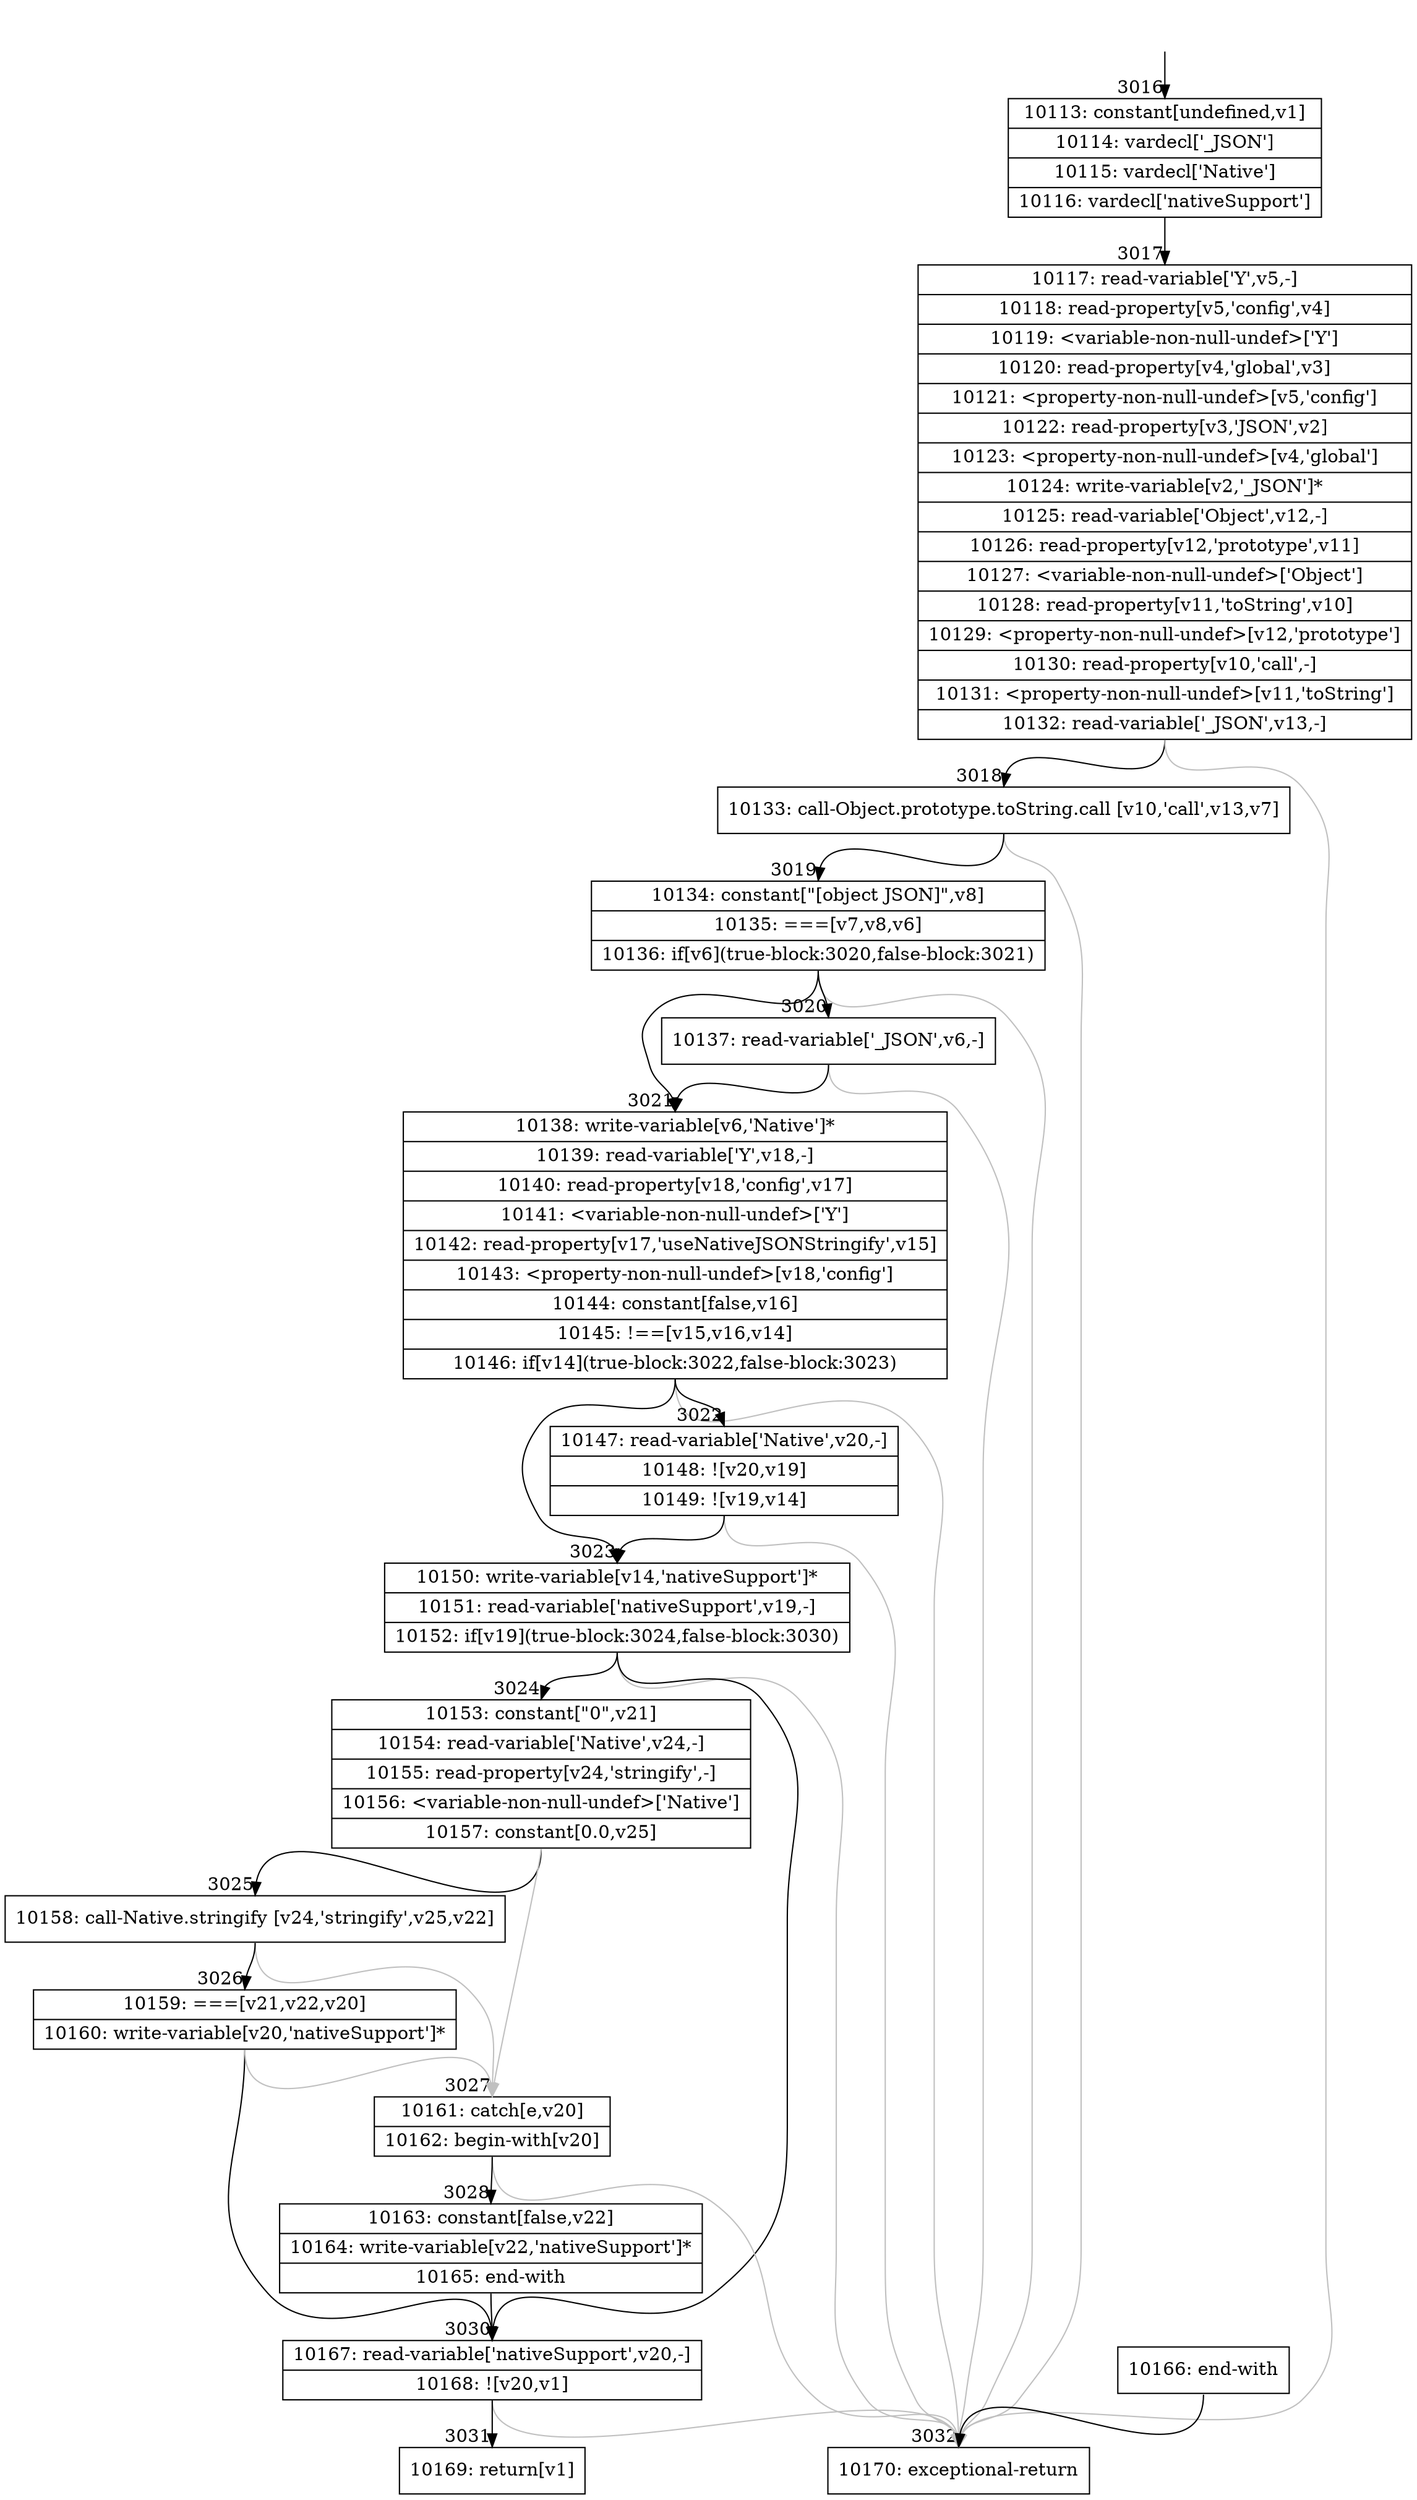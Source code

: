 digraph {
rankdir="TD"
BB_entry160[shape=none,label=""];
BB_entry160 -> BB3016 [tailport=s, headport=n, headlabel="    3016"]
BB3016 [shape=record label="{10113: constant[undefined,v1]|10114: vardecl['_JSON']|10115: vardecl['Native']|10116: vardecl['nativeSupport']}" ] 
BB3016 -> BB3017 [tailport=s, headport=n, headlabel="      3017"]
BB3017 [shape=record label="{10117: read-variable['Y',v5,-]|10118: read-property[v5,'config',v4]|10119: \<variable-non-null-undef\>['Y']|10120: read-property[v4,'global',v3]|10121: \<property-non-null-undef\>[v5,'config']|10122: read-property[v3,'JSON',v2]|10123: \<property-non-null-undef\>[v4,'global']|10124: write-variable[v2,'_JSON']*|10125: read-variable['Object',v12,-]|10126: read-property[v12,'prototype',v11]|10127: \<variable-non-null-undef\>['Object']|10128: read-property[v11,'toString',v10]|10129: \<property-non-null-undef\>[v12,'prototype']|10130: read-property[v10,'call',-]|10131: \<property-non-null-undef\>[v11,'toString']|10132: read-variable['_JSON',v13,-]}" ] 
BB3017 -> BB3018 [tailport=s, headport=n, headlabel="      3018"]
BB3017 -> BB3032 [tailport=s, headport=n, color=gray, headlabel="      3032"]
BB3018 [shape=record label="{10133: call-Object.prototype.toString.call [v10,'call',v13,v7]}" ] 
BB3018 -> BB3019 [tailport=s, headport=n, headlabel="      3019"]
BB3018 -> BB3032 [tailport=s, headport=n, color=gray]
BB3019 [shape=record label="{10134: constant[\"[object JSON]\",v8]|10135: ===[v7,v8,v6]|10136: if[v6](true-block:3020,false-block:3021)}" ] 
BB3019 -> BB3021 [tailport=s, headport=n, headlabel="      3021"]
BB3019 -> BB3020 [tailport=s, headport=n, headlabel="      3020"]
BB3019 -> BB3032 [tailport=s, headport=n, color=gray]
BB3020 [shape=record label="{10137: read-variable['_JSON',v6,-]}" ] 
BB3020 -> BB3021 [tailport=s, headport=n]
BB3020 -> BB3032 [tailport=s, headport=n, color=gray]
BB3021 [shape=record label="{10138: write-variable[v6,'Native']*|10139: read-variable['Y',v18,-]|10140: read-property[v18,'config',v17]|10141: \<variable-non-null-undef\>['Y']|10142: read-property[v17,'useNativeJSONStringify',v15]|10143: \<property-non-null-undef\>[v18,'config']|10144: constant[false,v16]|10145: !==[v15,v16,v14]|10146: if[v14](true-block:3022,false-block:3023)}" ] 
BB3021 -> BB3023 [tailport=s, headport=n, headlabel="      3023"]
BB3021 -> BB3022 [tailport=s, headport=n, headlabel="      3022"]
BB3021 -> BB3032 [tailport=s, headport=n, color=gray]
BB3022 [shape=record label="{10147: read-variable['Native',v20,-]|10148: ![v20,v19]|10149: ![v19,v14]}" ] 
BB3022 -> BB3023 [tailport=s, headport=n]
BB3022 -> BB3032 [tailport=s, headport=n, color=gray]
BB3023 [shape=record label="{10150: write-variable[v14,'nativeSupport']*|10151: read-variable['nativeSupport',v19,-]|10152: if[v19](true-block:3024,false-block:3030)}" ] 
BB3023 -> BB3024 [tailport=s, headport=n, headlabel="      3024"]
BB3023 -> BB3030 [tailport=s, headport=n, headlabel="      3030"]
BB3023 -> BB3032 [tailport=s, headport=n, color=gray]
BB3024 [shape=record label="{10153: constant[\"0\",v21]|10154: read-variable['Native',v24,-]|10155: read-property[v24,'stringify',-]|10156: \<variable-non-null-undef\>['Native']|10157: constant[0.0,v25]}" ] 
BB3024 -> BB3025 [tailport=s, headport=n, headlabel="      3025"]
BB3024 -> BB3027 [tailport=s, headport=n, color=gray, headlabel="      3027"]
BB3025 [shape=record label="{10158: call-Native.stringify [v24,'stringify',v25,v22]}" ] 
BB3025 -> BB3026 [tailport=s, headport=n, headlabel="      3026"]
BB3025 -> BB3027 [tailport=s, headport=n, color=gray]
BB3026 [shape=record label="{10159: ===[v21,v22,v20]|10160: write-variable[v20,'nativeSupport']*}" ] 
BB3026 -> BB3030 [tailport=s, headport=n]
BB3026 -> BB3027 [tailport=s, headport=n, color=gray]
BB3027 [shape=record label="{10161: catch[e,v20]|10162: begin-with[v20]}" ] 
BB3027 -> BB3028 [tailport=s, headport=n, headlabel="      3028"]
BB3027 -> BB3032 [tailport=s, headport=n, color=gray]
BB3028 [shape=record label="{10163: constant[false,v22]|10164: write-variable[v22,'nativeSupport']*|10165: end-with}" ] 
BB3028 -> BB3030 [tailport=s, headport=n]
BB3029 [shape=record label="{10166: end-with}" ] 
BB3029 -> BB3032 [tailport=s, headport=n]
BB3030 [shape=record label="{10167: read-variable['nativeSupport',v20,-]|10168: ![v20,v1]}" ] 
BB3030 -> BB3031 [tailport=s, headport=n, headlabel="      3031"]
BB3030 -> BB3032 [tailport=s, headport=n, color=gray]
BB3031 [shape=record label="{10169: return[v1]}" ] 
BB3032 [shape=record label="{10170: exceptional-return}" ] 
//#$~ 5178
}
